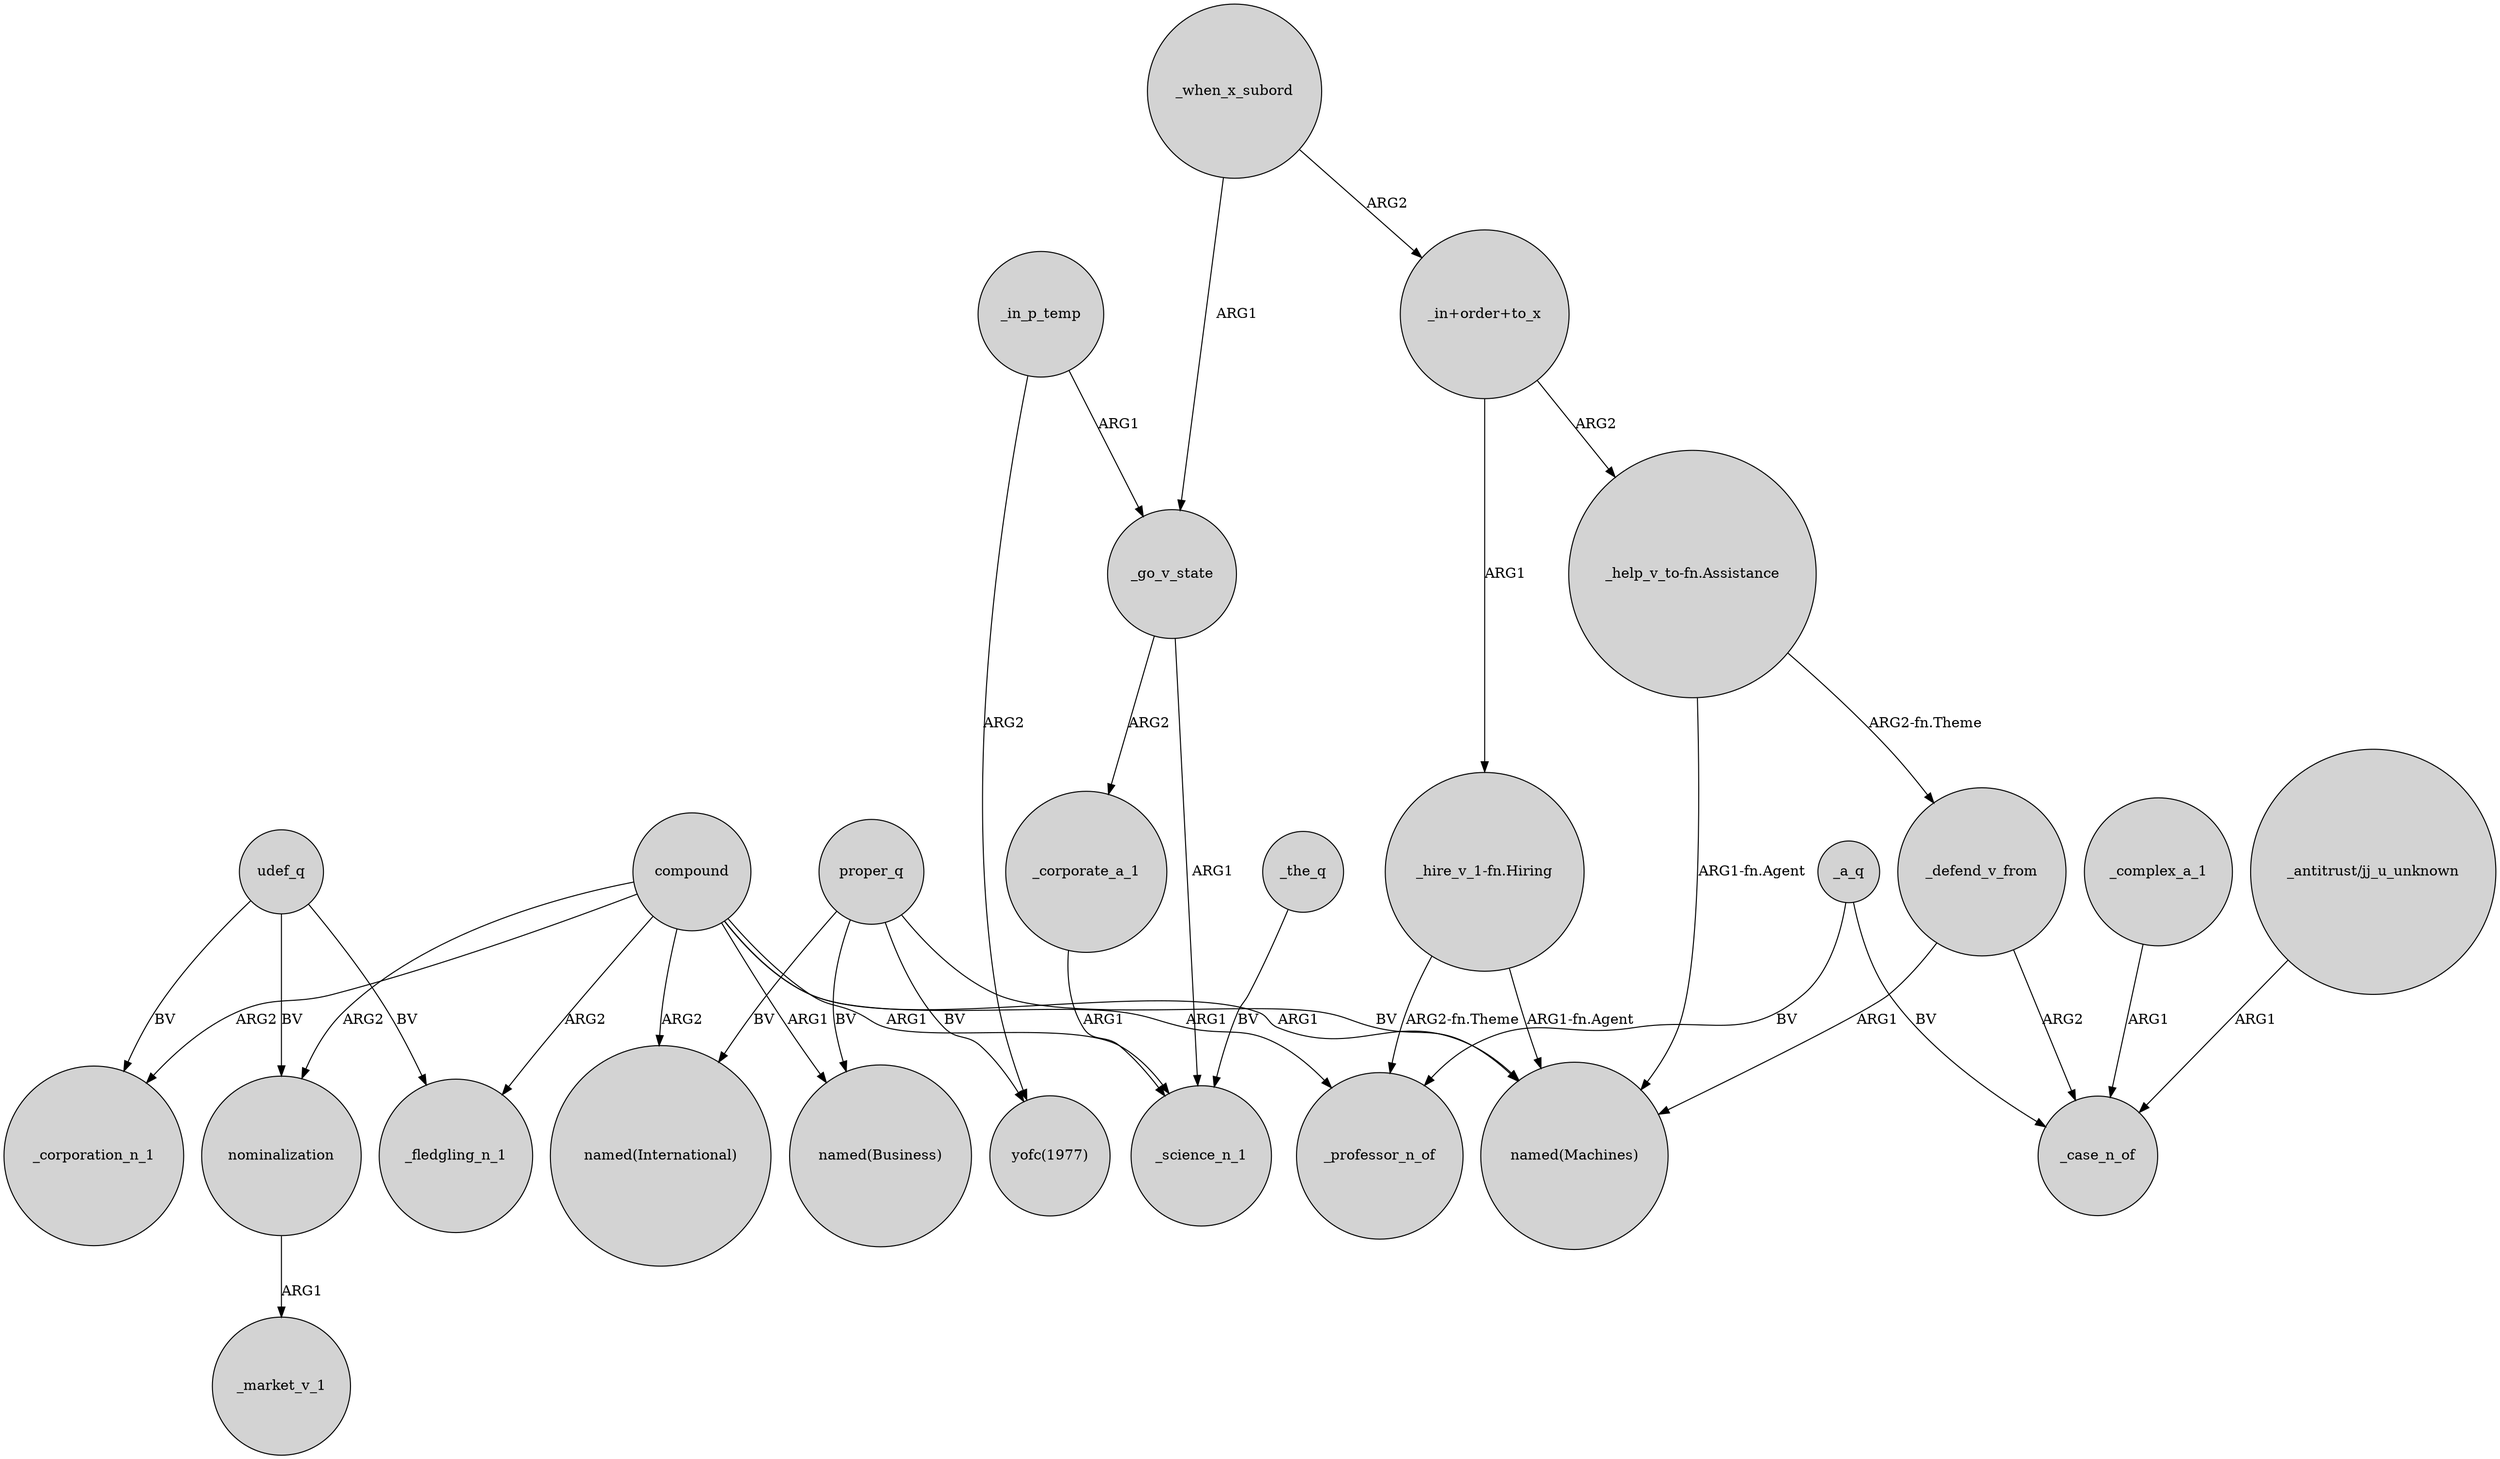 digraph {
	node [shape=circle style=filled]
	udef_q -> _fledgling_n_1 [label=BV]
	_defend_v_from -> _case_n_of [label=ARG2]
	compound -> _fledgling_n_1 [label=ARG2]
	proper_q -> "yofc(1977)" [label=BV]
	proper_q -> "named(Business)" [label=BV]
	_in_p_temp -> "yofc(1977)" [label=ARG2]
	_in_p_temp -> _go_v_state [label=ARG1]
	_a_q -> _case_n_of [label=BV]
	nominalization -> _market_v_1 [label=ARG1]
	"_help_v_to-fn.Assistance" -> _defend_v_from [label="ARG2-fn.Theme"]
	_corporate_a_1 -> _science_n_1 [label=ARG1]
	compound -> _corporation_n_1 [label=ARG2]
	compound -> "named(Machines)" [label=ARG1]
	_complex_a_1 -> _case_n_of [label=ARG1]
	compound -> nominalization [label=ARG2]
	_go_v_state -> _corporate_a_1 [label=ARG2]
	compound -> _professor_n_of [label=ARG1]
	_a_q -> _professor_n_of [label=BV]
	"_hire_v_1-fn.Hiring" -> _professor_n_of [label="ARG2-fn.Theme"]
	udef_q -> _corporation_n_1 [label=BV]
	"_help_v_to-fn.Assistance" -> "named(Machines)" [label="ARG1-fn.Agent"]
	_when_x_subord -> _go_v_state [label=ARG1]
	_the_q -> _science_n_1 [label=BV]
	"_hire_v_1-fn.Hiring" -> "named(Machines)" [label="ARG1-fn.Agent"]
	compound -> _science_n_1 [label=ARG1]
	_defend_v_from -> "named(Machines)" [label=ARG1]
	compound -> "named(International)" [label=ARG2]
	compound -> "named(Business)" [label=ARG1]
	udef_q -> nominalization [label=BV]
	"_antitrust/jj_u_unknown" -> _case_n_of [label=ARG1]
	"_in+order+to_x" -> "_help_v_to-fn.Assistance" [label=ARG2]
	_when_x_subord -> "_in+order+to_x" [label=ARG2]
	_go_v_state -> _science_n_1 [label=ARG1]
	proper_q -> "named(Machines)" [label=BV]
	"_in+order+to_x" -> "_hire_v_1-fn.Hiring" [label=ARG1]
	proper_q -> "named(International)" [label=BV]
}
